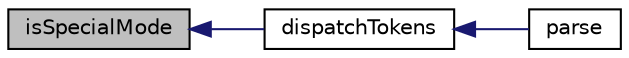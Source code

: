 digraph "isSpecialMode"
{
  edge [fontname="Helvetica",fontsize="10",labelfontname="Helvetica",labelfontsize="10"];
  node [fontname="Helvetica",fontsize="10",shape=record];
  rankdir="LR";
  Node1 [label="isSpecialMode",height=0.2,width=0.4,color="black", fillcolor="grey75", style="filled" fontcolor="black"];
  Node1 -> Node2 [dir="back",color="midnightblue",fontsize="10",style="solid",fontname="Helvetica"];
  Node2 [label="dispatchTokens",height=0.2,width=0.4,color="black", fillcolor="white", style="filled",URL="$class_simple_lexer.html#acc9a4d24768dee703a88f6450dfea99a"];
  Node2 -> Node3 [dir="back",color="midnightblue",fontsize="10",style="solid",fontname="Helvetica"];
  Node3 [label="parse",height=0.2,width=0.4,color="black", fillcolor="white", style="filled",URL="$class_simple_lexer.html#ace0ae9351e37e2ca585ac26e29f00f49"];
}
